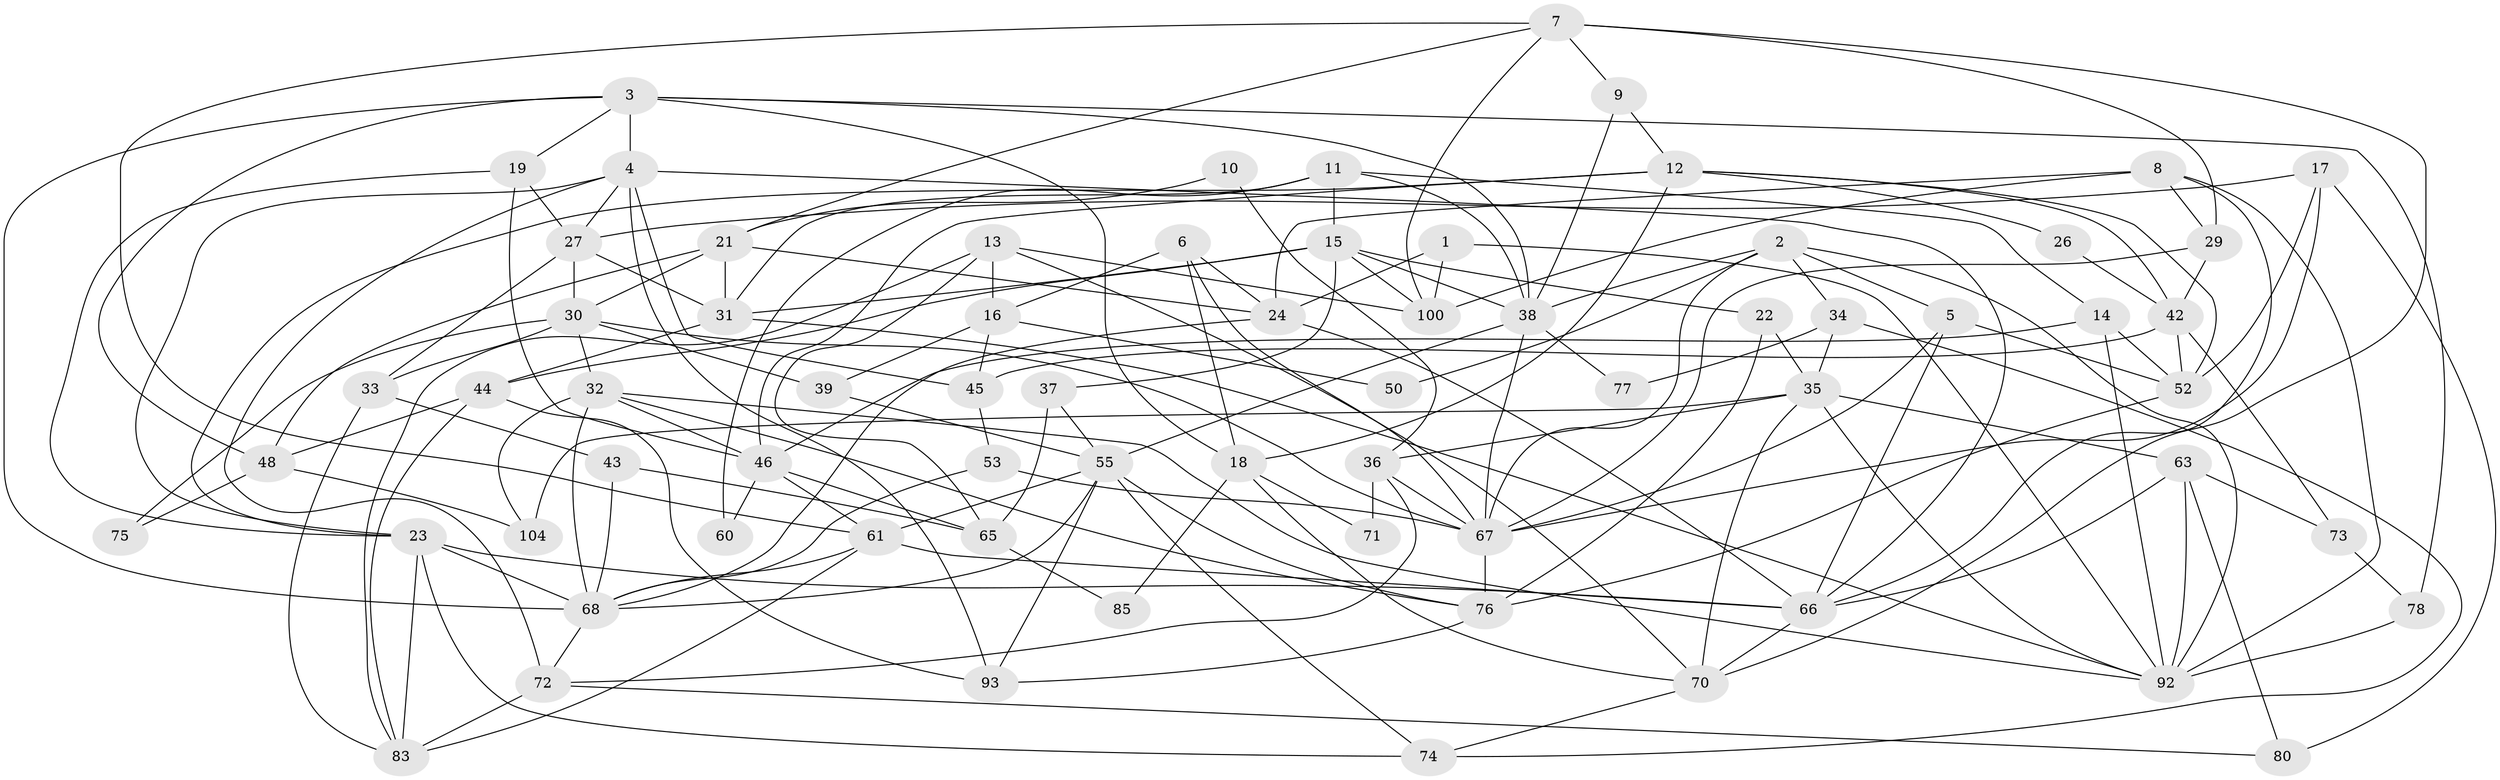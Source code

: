 // Generated by graph-tools (version 1.1) at 2025/23/03/03/25 07:23:57]
// undirected, 69 vertices, 170 edges
graph export_dot {
graph [start="1"]
  node [color=gray90,style=filled];
  1;
  2 [super="+54"];
  3 [super="+89"];
  4 [super="+82"];
  5;
  6;
  7 [super="+49"];
  8;
  9;
  10;
  11;
  12 [super="+28"];
  13;
  14 [super="+69"];
  15 [super="+20"];
  16 [super="+56"];
  17;
  18 [super="+58"];
  19;
  21 [super="+25"];
  22;
  23 [super="+81"];
  24 [super="+57"];
  26;
  27 [super="+41"];
  29;
  30 [super="+90"];
  31 [super="+86"];
  32;
  33 [super="+40"];
  34 [super="+79"];
  35 [super="+101"];
  36 [super="+96"];
  37;
  38 [super="+51"];
  39;
  42 [super="+97"];
  43;
  44 [super="+88"];
  45 [super="+47"];
  46 [super="+64"];
  48;
  50;
  52 [super="+59"];
  53 [super="+98"];
  55 [super="+94"];
  60;
  61 [super="+62"];
  63 [super="+107"];
  65 [super="+106"];
  66 [super="+87"];
  67 [super="+91"];
  68 [super="+103"];
  70 [super="+99"];
  71;
  72 [super="+108"];
  73;
  74;
  75;
  76 [super="+102"];
  77;
  78;
  80;
  83 [super="+84"];
  85;
  92 [super="+95"];
  93;
  100 [super="+105"];
  104;
  1 -- 92;
  1 -- 24;
  1 -- 100;
  2 -- 67;
  2 -- 5;
  2 -- 34;
  2 -- 50;
  2 -- 92;
  2 -- 38;
  3 -- 4;
  3 -- 68;
  3 -- 78;
  3 -- 48;
  3 -- 18;
  3 -- 19;
  3 -- 38;
  4 -- 93;
  4 -- 66 [weight=2];
  4 -- 72;
  4 -- 23;
  4 -- 27;
  4 -- 45;
  5 -- 66;
  5 -- 67;
  5 -- 52;
  6 -- 24;
  6 -- 18;
  6 -- 16;
  6 -- 67;
  7 -- 9;
  7 -- 21;
  7 -- 100;
  7 -- 29;
  7 -- 61;
  7 -- 70;
  8 -- 29;
  8 -- 92;
  8 -- 100;
  8 -- 24;
  8 -- 66;
  9 -- 38;
  9 -- 12;
  10 -- 36;
  10 -- 21;
  11 -- 31;
  11 -- 14;
  11 -- 38;
  11 -- 60;
  11 -- 15;
  12 -- 23;
  12 -- 46;
  12 -- 42;
  12 -- 26;
  12 -- 18;
  12 -- 52;
  13 -- 100;
  13 -- 16;
  13 -- 70;
  13 -- 65;
  13 -- 83;
  14 -- 46;
  14 -- 92;
  14 -- 52;
  15 -- 100;
  15 -- 22;
  15 -- 37;
  15 -- 38;
  15 -- 44;
  15 -- 31;
  16 -- 39 [weight=2];
  16 -- 50;
  16 -- 45;
  17 -- 67;
  17 -- 52;
  17 -- 80;
  17 -- 27;
  18 -- 85;
  18 -- 71;
  18 -- 70;
  19 -- 23;
  19 -- 46;
  19 -- 27;
  21 -- 30;
  21 -- 31;
  21 -- 24;
  21 -- 48;
  22 -- 76;
  22 -- 35;
  23 -- 66;
  23 -- 74;
  23 -- 83;
  23 -- 68;
  24 -- 68;
  24 -- 66;
  26 -- 42;
  27 -- 30;
  27 -- 33;
  27 -- 31;
  29 -- 42;
  29 -- 67;
  30 -- 32;
  30 -- 67;
  30 -- 75 [weight=2];
  30 -- 33;
  30 -- 39;
  31 -- 92;
  31 -- 44;
  32 -- 76;
  32 -- 104;
  32 -- 46;
  32 -- 92;
  32 -- 68;
  33 -- 83;
  33 -- 43;
  34 -- 35;
  34 -- 77;
  34 -- 74;
  35 -- 104;
  35 -- 92;
  35 -- 63;
  35 -- 36;
  35 -- 70;
  36 -- 71;
  36 -- 67;
  36 -- 72;
  37 -- 65;
  37 -- 55;
  38 -- 55;
  38 -- 67;
  38 -- 77;
  39 -- 55;
  42 -- 73;
  42 -- 52;
  42 -- 45;
  43 -- 65;
  43 -- 68;
  44 -- 48;
  44 -- 83;
  44 -- 93;
  45 -- 53 [weight=2];
  46 -- 61;
  46 -- 60;
  46 -- 65;
  48 -- 75;
  48 -- 104;
  52 -- 76;
  53 -- 67;
  53 -- 68;
  55 -- 93;
  55 -- 76;
  55 -- 68;
  55 -- 74;
  55 -- 61;
  61 -- 68 [weight=2];
  61 -- 66;
  61 -- 83;
  63 -- 80;
  63 -- 92;
  63 -- 73;
  63 -- 66;
  65 -- 85;
  66 -- 70;
  67 -- 76;
  68 -- 72;
  70 -- 74;
  72 -- 80;
  72 -- 83 [weight=2];
  73 -- 78;
  76 -- 93;
  78 -- 92;
}
